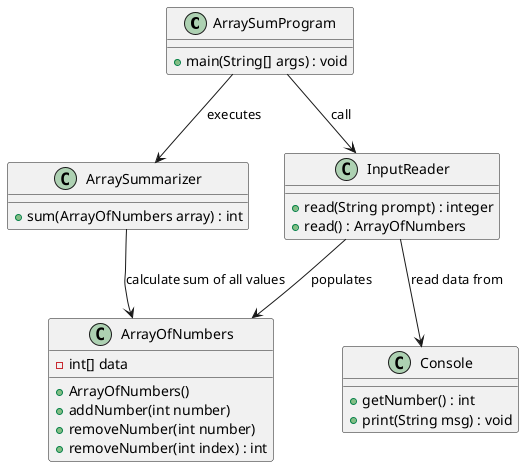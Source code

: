 @startuml

class ArraySumProgram {
	+ main(String[] args) : void
}

class ArraySummarizer {
	+ sum(ArrayOfNumbers array) : int
}

class InputReader {
	+ read(String prompt) : integer
	+ read() : ArrayOfNumbers
}

class Console {
	+ getNumber() : int
	+ print(String msg) : void	
}

class ArrayOfNumbers {
	- int[] data
	+ ArrayOfNumbers() 
	+ addNumber(int number) 
	+ removeNumber(int number) 
	+ removeNumber(int index) : int
}

ArraySumProgram --> InputReader : call
ArraySumProgram --> ArraySummarizer : executes
InputReader --> Console : read data from
InputReader --> ArrayOfNumbers : populates
ArraySummarizer --> ArrayOfNumbers : calculate sum of all values
@enduml